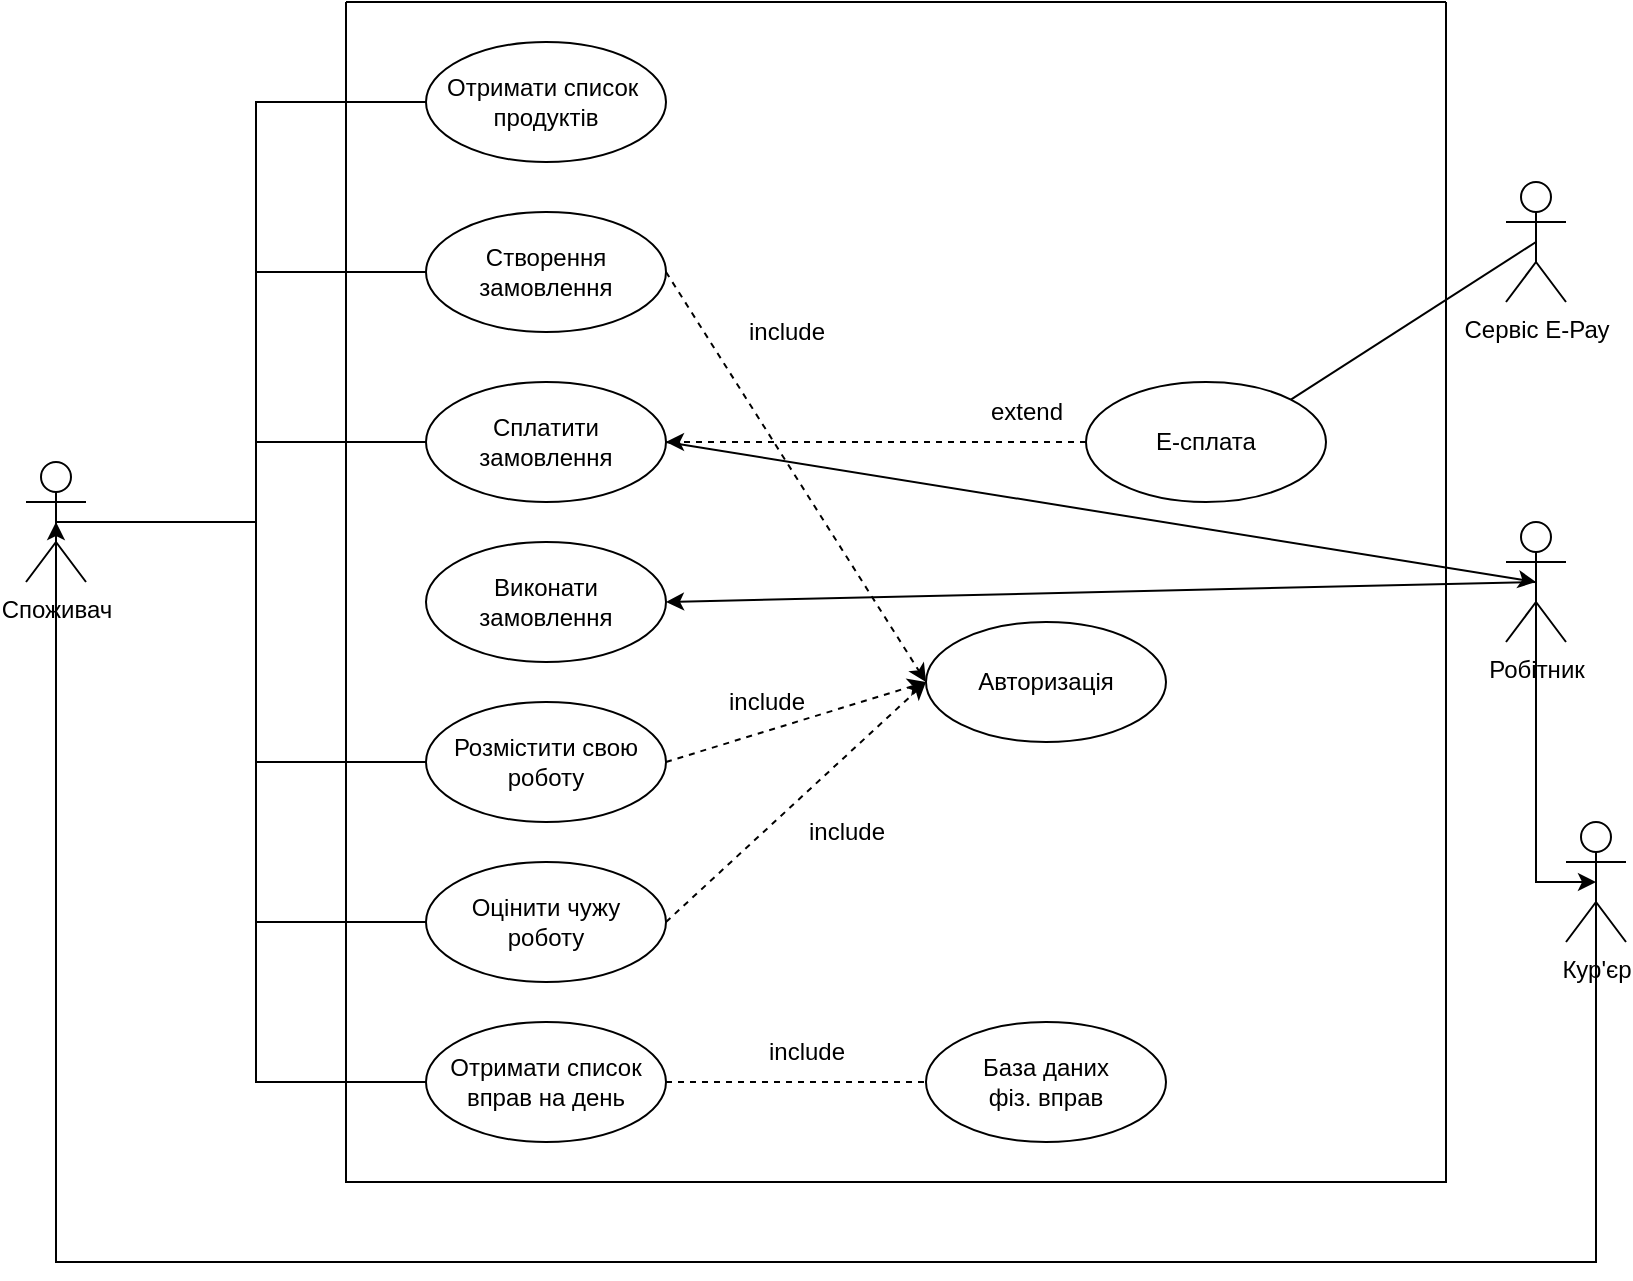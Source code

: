 <mxfile version="20.3.0" type="device"><diagram id="dZncAWROymU7LEm-hvmR" name="Страница 1"><mxGraphModel dx="1247" dy="711" grid="1" gridSize="10" guides="1" tooltips="1" connect="1" arrows="1" fold="1" page="1" pageScale="1" pageWidth="827" pageHeight="1169" math="0" shadow="0"><root><mxCell id="0"/><mxCell id="1" parent="0"/><mxCell id="YrbuwImnYtIEZX6WowXW-19" style="edgeStyle=orthogonalEdgeStyle;rounded=0;orthogonalLoop=1;jettySize=auto;html=1;exitX=0.5;exitY=0.5;exitDx=0;exitDy=0;exitPerimeter=0;entryX=0;entryY=0.5;entryDx=0;entryDy=0;endArrow=none;endFill=0;" edge="1" parent="1" source="YrbuwImnYtIEZX6WowXW-1" target="YrbuwImnYtIEZX6WowXW-9"><mxGeometry relative="1" as="geometry"/></mxCell><mxCell id="YrbuwImnYtIEZX6WowXW-20" style="edgeStyle=orthogonalEdgeStyle;rounded=0;orthogonalLoop=1;jettySize=auto;html=1;exitX=0.5;exitY=0.5;exitDx=0;exitDy=0;exitPerimeter=0;entryX=0;entryY=0.5;entryDx=0;entryDy=0;endArrow=none;endFill=0;" edge="1" parent="1" source="YrbuwImnYtIEZX6WowXW-1" target="YrbuwImnYtIEZX6WowXW-10"><mxGeometry relative="1" as="geometry"/></mxCell><mxCell id="YrbuwImnYtIEZX6WowXW-21" style="edgeStyle=orthogonalEdgeStyle;rounded=0;orthogonalLoop=1;jettySize=auto;html=1;exitX=0.5;exitY=0.5;exitDx=0;exitDy=0;exitPerimeter=0;entryX=0;entryY=0.5;entryDx=0;entryDy=0;endArrow=none;endFill=0;" edge="1" parent="1" source="YrbuwImnYtIEZX6WowXW-1" target="YrbuwImnYtIEZX6WowXW-13"><mxGeometry relative="1" as="geometry"/></mxCell><mxCell id="YrbuwImnYtIEZX6WowXW-22" style="edgeStyle=orthogonalEdgeStyle;rounded=0;orthogonalLoop=1;jettySize=auto;html=1;exitX=0.5;exitY=0.5;exitDx=0;exitDy=0;exitPerimeter=0;entryX=0;entryY=0.5;entryDx=0;entryDy=0;endArrow=none;endFill=0;" edge="1" parent="1" source="YrbuwImnYtIEZX6WowXW-1" target="YrbuwImnYtIEZX6WowXW-15"><mxGeometry relative="1" as="geometry"/></mxCell><mxCell id="YrbuwImnYtIEZX6WowXW-23" style="edgeStyle=orthogonalEdgeStyle;rounded=0;orthogonalLoop=1;jettySize=auto;html=1;exitX=0.5;exitY=0.5;exitDx=0;exitDy=0;exitPerimeter=0;entryX=0;entryY=0.5;entryDx=0;entryDy=0;endArrow=none;endFill=0;" edge="1" parent="1" source="YrbuwImnYtIEZX6WowXW-1" target="YrbuwImnYtIEZX6WowXW-16"><mxGeometry relative="1" as="geometry"/></mxCell><mxCell id="YrbuwImnYtIEZX6WowXW-45" style="edgeStyle=orthogonalEdgeStyle;rounded=0;orthogonalLoop=1;jettySize=auto;html=1;exitX=0.5;exitY=0.5;exitDx=0;exitDy=0;exitPerimeter=0;entryX=0;entryY=0.5;entryDx=0;entryDy=0;endArrow=none;endFill=0;" edge="1" parent="1" source="YrbuwImnYtIEZX6WowXW-1" target="YrbuwImnYtIEZX6WowXW-44"><mxGeometry relative="1" as="geometry"/></mxCell><mxCell id="YrbuwImnYtIEZX6WowXW-1" value="Споживач" style="shape=umlActor;verticalLabelPosition=bottom;verticalAlign=top;html=1;outlineConnect=0;" vertex="1" parent="1"><mxGeometry x="20" y="260" width="30" height="60" as="geometry"/></mxCell><mxCell id="YrbuwImnYtIEZX6WowXW-42" style="edgeStyle=orthogonalEdgeStyle;rounded=0;orthogonalLoop=1;jettySize=auto;html=1;entryX=0.5;entryY=0.5;entryDx=0;entryDy=0;entryPerimeter=0;endArrow=classic;endFill=1;" edge="1" parent="1" target="YrbuwImnYtIEZX6WowXW-1"><mxGeometry relative="1" as="geometry"><mxPoint x="805" y="530" as="sourcePoint"/><Array as="points"><mxPoint x="805" y="470"/><mxPoint x="805" y="660"/><mxPoint x="35" y="660"/></Array></mxGeometry></mxCell><mxCell id="YrbuwImnYtIEZX6WowXW-2" value="Кур'єр" style="shape=umlActor;verticalLabelPosition=bottom;verticalAlign=top;html=1;outlineConnect=0;" vertex="1" parent="1"><mxGeometry x="790" y="440" width="30" height="60" as="geometry"/></mxCell><mxCell id="YrbuwImnYtIEZX6WowXW-41" style="edgeStyle=orthogonalEdgeStyle;rounded=0;orthogonalLoop=1;jettySize=auto;html=1;exitX=0.5;exitY=0.5;exitDx=0;exitDy=0;exitPerimeter=0;entryX=0.5;entryY=0.5;entryDx=0;entryDy=0;entryPerimeter=0;endArrow=classic;endFill=1;" edge="1" parent="1" source="YrbuwImnYtIEZX6WowXW-3" target="YrbuwImnYtIEZX6WowXW-2"><mxGeometry relative="1" as="geometry"><Array as="points"><mxPoint x="775" y="470"/></Array></mxGeometry></mxCell><mxCell id="YrbuwImnYtIEZX6WowXW-3" value="Робітник&lt;br&gt;" style="shape=umlActor;verticalLabelPosition=bottom;verticalAlign=top;html=1;outlineConnect=0;" vertex="1" parent="1"><mxGeometry x="760" y="290" width="30" height="60" as="geometry"/></mxCell><mxCell id="YrbuwImnYtIEZX6WowXW-4" value="Сервіс Е-Рау" style="shape=umlActor;verticalLabelPosition=bottom;verticalAlign=top;html=1;outlineConnect=0;" vertex="1" parent="1"><mxGeometry x="760" y="120" width="30" height="60" as="geometry"/></mxCell><mxCell id="YrbuwImnYtIEZX6WowXW-8" value="" style="swimlane;startSize=0;" vertex="1" parent="1"><mxGeometry x="180" y="30" width="550" height="590" as="geometry"/></mxCell><mxCell id="YrbuwImnYtIEZX6WowXW-9" value="Отримати список&amp;nbsp;&lt;br&gt;продуктів" style="ellipse;whiteSpace=wrap;html=1;" vertex="1" parent="YrbuwImnYtIEZX6WowXW-8"><mxGeometry x="40" y="20" width="120" height="60" as="geometry"/></mxCell><mxCell id="YrbuwImnYtIEZX6WowXW-12" value="Авторизація" style="ellipse;whiteSpace=wrap;html=1;" vertex="1" parent="YrbuwImnYtIEZX6WowXW-8"><mxGeometry x="290" y="310" width="120" height="60" as="geometry"/></mxCell><mxCell id="YrbuwImnYtIEZX6WowXW-11" value="Е-сплата" style="ellipse;whiteSpace=wrap;html=1;" vertex="1" parent="YrbuwImnYtIEZX6WowXW-8"><mxGeometry x="370" y="190" width="120" height="60" as="geometry"/></mxCell><mxCell id="YrbuwImnYtIEZX6WowXW-10" value="Створення замовлення" style="ellipse;whiteSpace=wrap;html=1;" vertex="1" parent="YrbuwImnYtIEZX6WowXW-8"><mxGeometry x="40" y="105" width="120" height="60" as="geometry"/></mxCell><mxCell id="YrbuwImnYtIEZX6WowXW-13" value="Сплатити замовлення" style="ellipse;whiteSpace=wrap;html=1;" vertex="1" parent="YrbuwImnYtIEZX6WowXW-8"><mxGeometry x="40" y="190" width="120" height="60" as="geometry"/></mxCell><mxCell id="YrbuwImnYtIEZX6WowXW-14" value="Виконати замовлення" style="ellipse;whiteSpace=wrap;html=1;" vertex="1" parent="YrbuwImnYtIEZX6WowXW-8"><mxGeometry x="40" y="270" width="120" height="60" as="geometry"/></mxCell><mxCell id="YrbuwImnYtIEZX6WowXW-15" value="Розмістити свою роботу" style="ellipse;whiteSpace=wrap;html=1;" vertex="1" parent="YrbuwImnYtIEZX6WowXW-8"><mxGeometry x="40" y="350" width="120" height="60" as="geometry"/></mxCell><mxCell id="YrbuwImnYtIEZX6WowXW-16" value="Оцінити чужу &lt;br&gt;роботу" style="ellipse;whiteSpace=wrap;html=1;" vertex="1" parent="YrbuwImnYtIEZX6WowXW-8"><mxGeometry x="40" y="430" width="120" height="60" as="geometry"/></mxCell><mxCell id="YrbuwImnYtIEZX6WowXW-28" value="" style="endArrow=classic;dashed=1;html=1;rounded=0;entryX=0;entryY=0.5;entryDx=0;entryDy=0;exitX=1;exitY=0.5;exitDx=0;exitDy=0;endFill=1;" edge="1" parent="YrbuwImnYtIEZX6WowXW-8" source="YrbuwImnYtIEZX6WowXW-10" target="YrbuwImnYtIEZX6WowXW-12"><mxGeometry width="50" height="50" relative="1" as="geometry"><mxPoint x="150" y="270" as="sourcePoint"/><mxPoint x="200" y="220" as="targetPoint"/></mxGeometry></mxCell><mxCell id="YrbuwImnYtIEZX6WowXW-29" value="include" style="text;html=1;align=center;verticalAlign=middle;resizable=0;points=[];autosize=1;strokeColor=none;fillColor=none;" vertex="1" parent="YrbuwImnYtIEZX6WowXW-8"><mxGeometry x="190" y="150" width="60" height="30" as="geometry"/></mxCell><mxCell id="YrbuwImnYtIEZX6WowXW-31" value="extend" style="text;html=1;align=center;verticalAlign=middle;resizable=0;points=[];autosize=1;strokeColor=none;fillColor=none;" vertex="1" parent="YrbuwImnYtIEZX6WowXW-8"><mxGeometry x="310" y="190" width="60" height="30" as="geometry"/></mxCell><mxCell id="YrbuwImnYtIEZX6WowXW-33" value="" style="endArrow=classic;dashed=1;html=1;rounded=0;entryX=1;entryY=0.5;entryDx=0;entryDy=0;endFill=1;exitX=0;exitY=0.5;exitDx=0;exitDy=0;" edge="1" parent="YrbuwImnYtIEZX6WowXW-8" source="YrbuwImnYtIEZX6WowXW-11" target="YrbuwImnYtIEZX6WowXW-13"><mxGeometry width="50" height="50" relative="1" as="geometry"><mxPoint x="-170" y="116.364" as="sourcePoint"/><mxPoint x="270" y="240" as="targetPoint"/></mxGeometry></mxCell><mxCell id="YrbuwImnYtIEZX6WowXW-35" value="include" style="text;html=1;align=center;verticalAlign=middle;resizable=0;points=[];autosize=1;strokeColor=none;fillColor=none;" vertex="1" parent="YrbuwImnYtIEZX6WowXW-8"><mxGeometry x="180" y="335" width="60" height="30" as="geometry"/></mxCell><mxCell id="YrbuwImnYtIEZX6WowXW-36" value="include" style="text;html=1;align=center;verticalAlign=middle;resizable=0;points=[];autosize=1;strokeColor=none;fillColor=none;" vertex="1" parent="YrbuwImnYtIEZX6WowXW-8"><mxGeometry x="220" y="400" width="60" height="30" as="geometry"/></mxCell><mxCell id="YrbuwImnYtIEZX6WowXW-37" value="" style="endArrow=classic;dashed=1;html=1;rounded=0;exitX=1;exitY=0.5;exitDx=0;exitDy=0;endFill=1;entryX=0;entryY=0.5;entryDx=0;entryDy=0;" edge="1" parent="YrbuwImnYtIEZX6WowXW-8" source="YrbuwImnYtIEZX6WowXW-16" target="YrbuwImnYtIEZX6WowXW-12"><mxGeometry width="50" height="50" relative="1" as="geometry"><mxPoint x="170" y="390" as="sourcePoint"/><mxPoint x="290" y="310" as="targetPoint"/></mxGeometry></mxCell><mxCell id="YrbuwImnYtIEZX6WowXW-34" value="" style="endArrow=classic;dashed=1;html=1;rounded=0;exitX=1;exitY=0.5;exitDx=0;exitDy=0;endFill=1;entryX=0;entryY=0.5;entryDx=0;entryDy=0;" edge="1" parent="YrbuwImnYtIEZX6WowXW-8" source="YrbuwImnYtIEZX6WowXW-15" target="YrbuwImnYtIEZX6WowXW-12"><mxGeometry width="50" height="50" relative="1" as="geometry"><mxPoint x="170" y="145" as="sourcePoint"/><mxPoint x="280" y="300" as="targetPoint"/></mxGeometry></mxCell><mxCell id="YrbuwImnYtIEZX6WowXW-43" value="База даних&lt;br&gt;фіз. вправ" style="ellipse;whiteSpace=wrap;html=1;" vertex="1" parent="YrbuwImnYtIEZX6WowXW-8"><mxGeometry x="290" y="510" width="120" height="60" as="geometry"/></mxCell><mxCell id="YrbuwImnYtIEZX6WowXW-44" value="Отримати список вправ на день" style="ellipse;whiteSpace=wrap;html=1;" vertex="1" parent="YrbuwImnYtIEZX6WowXW-8"><mxGeometry x="40" y="510" width="120" height="60" as="geometry"/></mxCell><mxCell id="YrbuwImnYtIEZX6WowXW-47" value="" style="endArrow=none;dashed=1;html=1;rounded=0;exitX=1;exitY=0.5;exitDx=0;exitDy=0;entryX=0;entryY=0.5;entryDx=0;entryDy=0;" edge="1" parent="YrbuwImnYtIEZX6WowXW-8" source="YrbuwImnYtIEZX6WowXW-44" target="YrbuwImnYtIEZX6WowXW-43"><mxGeometry width="50" height="50" relative="1" as="geometry"><mxPoint x="150" y="340" as="sourcePoint"/><mxPoint x="200" y="290" as="targetPoint"/></mxGeometry></mxCell><mxCell id="YrbuwImnYtIEZX6WowXW-48" value="include" style="text;html=1;align=center;verticalAlign=middle;resizable=0;points=[];autosize=1;strokeColor=none;fillColor=none;" vertex="1" parent="YrbuwImnYtIEZX6WowXW-8"><mxGeometry x="200" y="510" width="60" height="30" as="geometry"/></mxCell><mxCell id="YrbuwImnYtIEZX6WowXW-25" value="" style="endArrow=none;html=1;rounded=0;entryX=0.5;entryY=0.5;entryDx=0;entryDy=0;entryPerimeter=0;exitX=1;exitY=0;exitDx=0;exitDy=0;" edge="1" parent="1" source="YrbuwImnYtIEZX6WowXW-11" target="YrbuwImnYtIEZX6WowXW-4"><mxGeometry width="50" height="50" relative="1" as="geometry"><mxPoint x="570" y="320" as="sourcePoint"/><mxPoint x="620" y="270" as="targetPoint"/></mxGeometry></mxCell><mxCell id="YrbuwImnYtIEZX6WowXW-39" value="" style="endArrow=classic;html=1;rounded=0;entryX=0.5;entryY=0.5;entryDx=0;entryDy=0;entryPerimeter=0;exitX=1;exitY=0.5;exitDx=0;exitDy=0;" edge="1" parent="1" source="YrbuwImnYtIEZX6WowXW-13" target="YrbuwImnYtIEZX6WowXW-3"><mxGeometry width="50" height="50" relative="1" as="geometry"><mxPoint x="815" y="280" as="sourcePoint"/><mxPoint x="80" y="470" as="targetPoint"/></mxGeometry></mxCell><mxCell id="YrbuwImnYtIEZX6WowXW-40" value="" style="endArrow=classic;html=1;rounded=0;entryX=1;entryY=0.5;entryDx=0;entryDy=0;exitX=0.5;exitY=0.5;exitDx=0;exitDy=0;exitPerimeter=0;" edge="1" parent="1" source="YrbuwImnYtIEZX6WowXW-3" target="YrbuwImnYtIEZX6WowXW-14"><mxGeometry width="50" height="50" relative="1" as="geometry"><mxPoint x="650" y="460" as="sourcePoint"/><mxPoint x="700" y="410" as="targetPoint"/></mxGeometry></mxCell></root></mxGraphModel></diagram></mxfile>